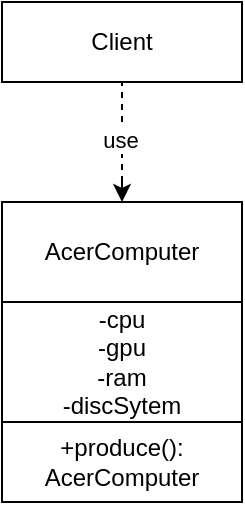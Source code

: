 <mxfile>
    <diagram id="eGLdNgsrQztY6TDVJP86" name="Page-1">
        <mxGraphModel dx="151" dy="145" grid="1" gridSize="10" guides="1" tooltips="1" connect="1" arrows="1" fold="1" page="1" pageScale="1" pageWidth="827" pageHeight="1169" math="0" shadow="0">
            <root>
                <mxCell id="0"/>
                <mxCell id="1" parent="0"/>
                <mxCell id="2" value="Client" style="rounded=0;whiteSpace=wrap;html=1;" parent="1" vertex="1">
                    <mxGeometry x="360" y="400" width="120" height="40" as="geometry"/>
                </mxCell>
                <mxCell id="3" value="AcerComputer" style="rounded=0;whiteSpace=wrap;html=1;" parent="1" vertex="1">
                    <mxGeometry x="360" y="500" width="120" height="50" as="geometry"/>
                </mxCell>
                <mxCell id="4" value="" style="endArrow=classic;html=1;entryX=0.5;entryY=0;entryDx=0;entryDy=0;" parent="1" target="3" edge="1">
                    <mxGeometry width="50" height="50" relative="1" as="geometry">
                        <mxPoint x="420" y="490" as="sourcePoint"/>
                        <mxPoint x="450" y="440" as="targetPoint"/>
                    </mxGeometry>
                </mxCell>
                <mxCell id="5" value="-cpu&lt;br&gt;-gpu&lt;br&gt;-ram&lt;br&gt;-discSytem" style="rounded=0;whiteSpace=wrap;html=1;" parent="1" vertex="1">
                    <mxGeometry x="360" y="550" width="120" height="60" as="geometry"/>
                </mxCell>
                <mxCell id="6" value="+produce(): AcerComputer" style="rounded=0;whiteSpace=wrap;html=1;" parent="1" vertex="1">
                    <mxGeometry x="360" y="610" width="120" height="40" as="geometry"/>
                </mxCell>
                <mxCell id="7" value="" style="endArrow=none;dashed=1;html=1;entryX=0.5;entryY=1;entryDx=0;entryDy=0;" edge="1" parent="1" target="2">
                    <mxGeometry width="50" height="50" relative="1" as="geometry">
                        <mxPoint x="420" y="490" as="sourcePoint"/>
                        <mxPoint x="470" y="440" as="targetPoint"/>
                    </mxGeometry>
                </mxCell>
                <mxCell id="8" value="use" style="edgeLabel;html=1;align=center;verticalAlign=middle;resizable=0;points=[];" vertex="1" connectable="0" parent="7">
                    <mxGeometry x="-0.15" y="1" relative="1" as="geometry">
                        <mxPoint as="offset"/>
                    </mxGeometry>
                </mxCell>
            </root>
        </mxGraphModel>
    </diagram>
</mxfile>